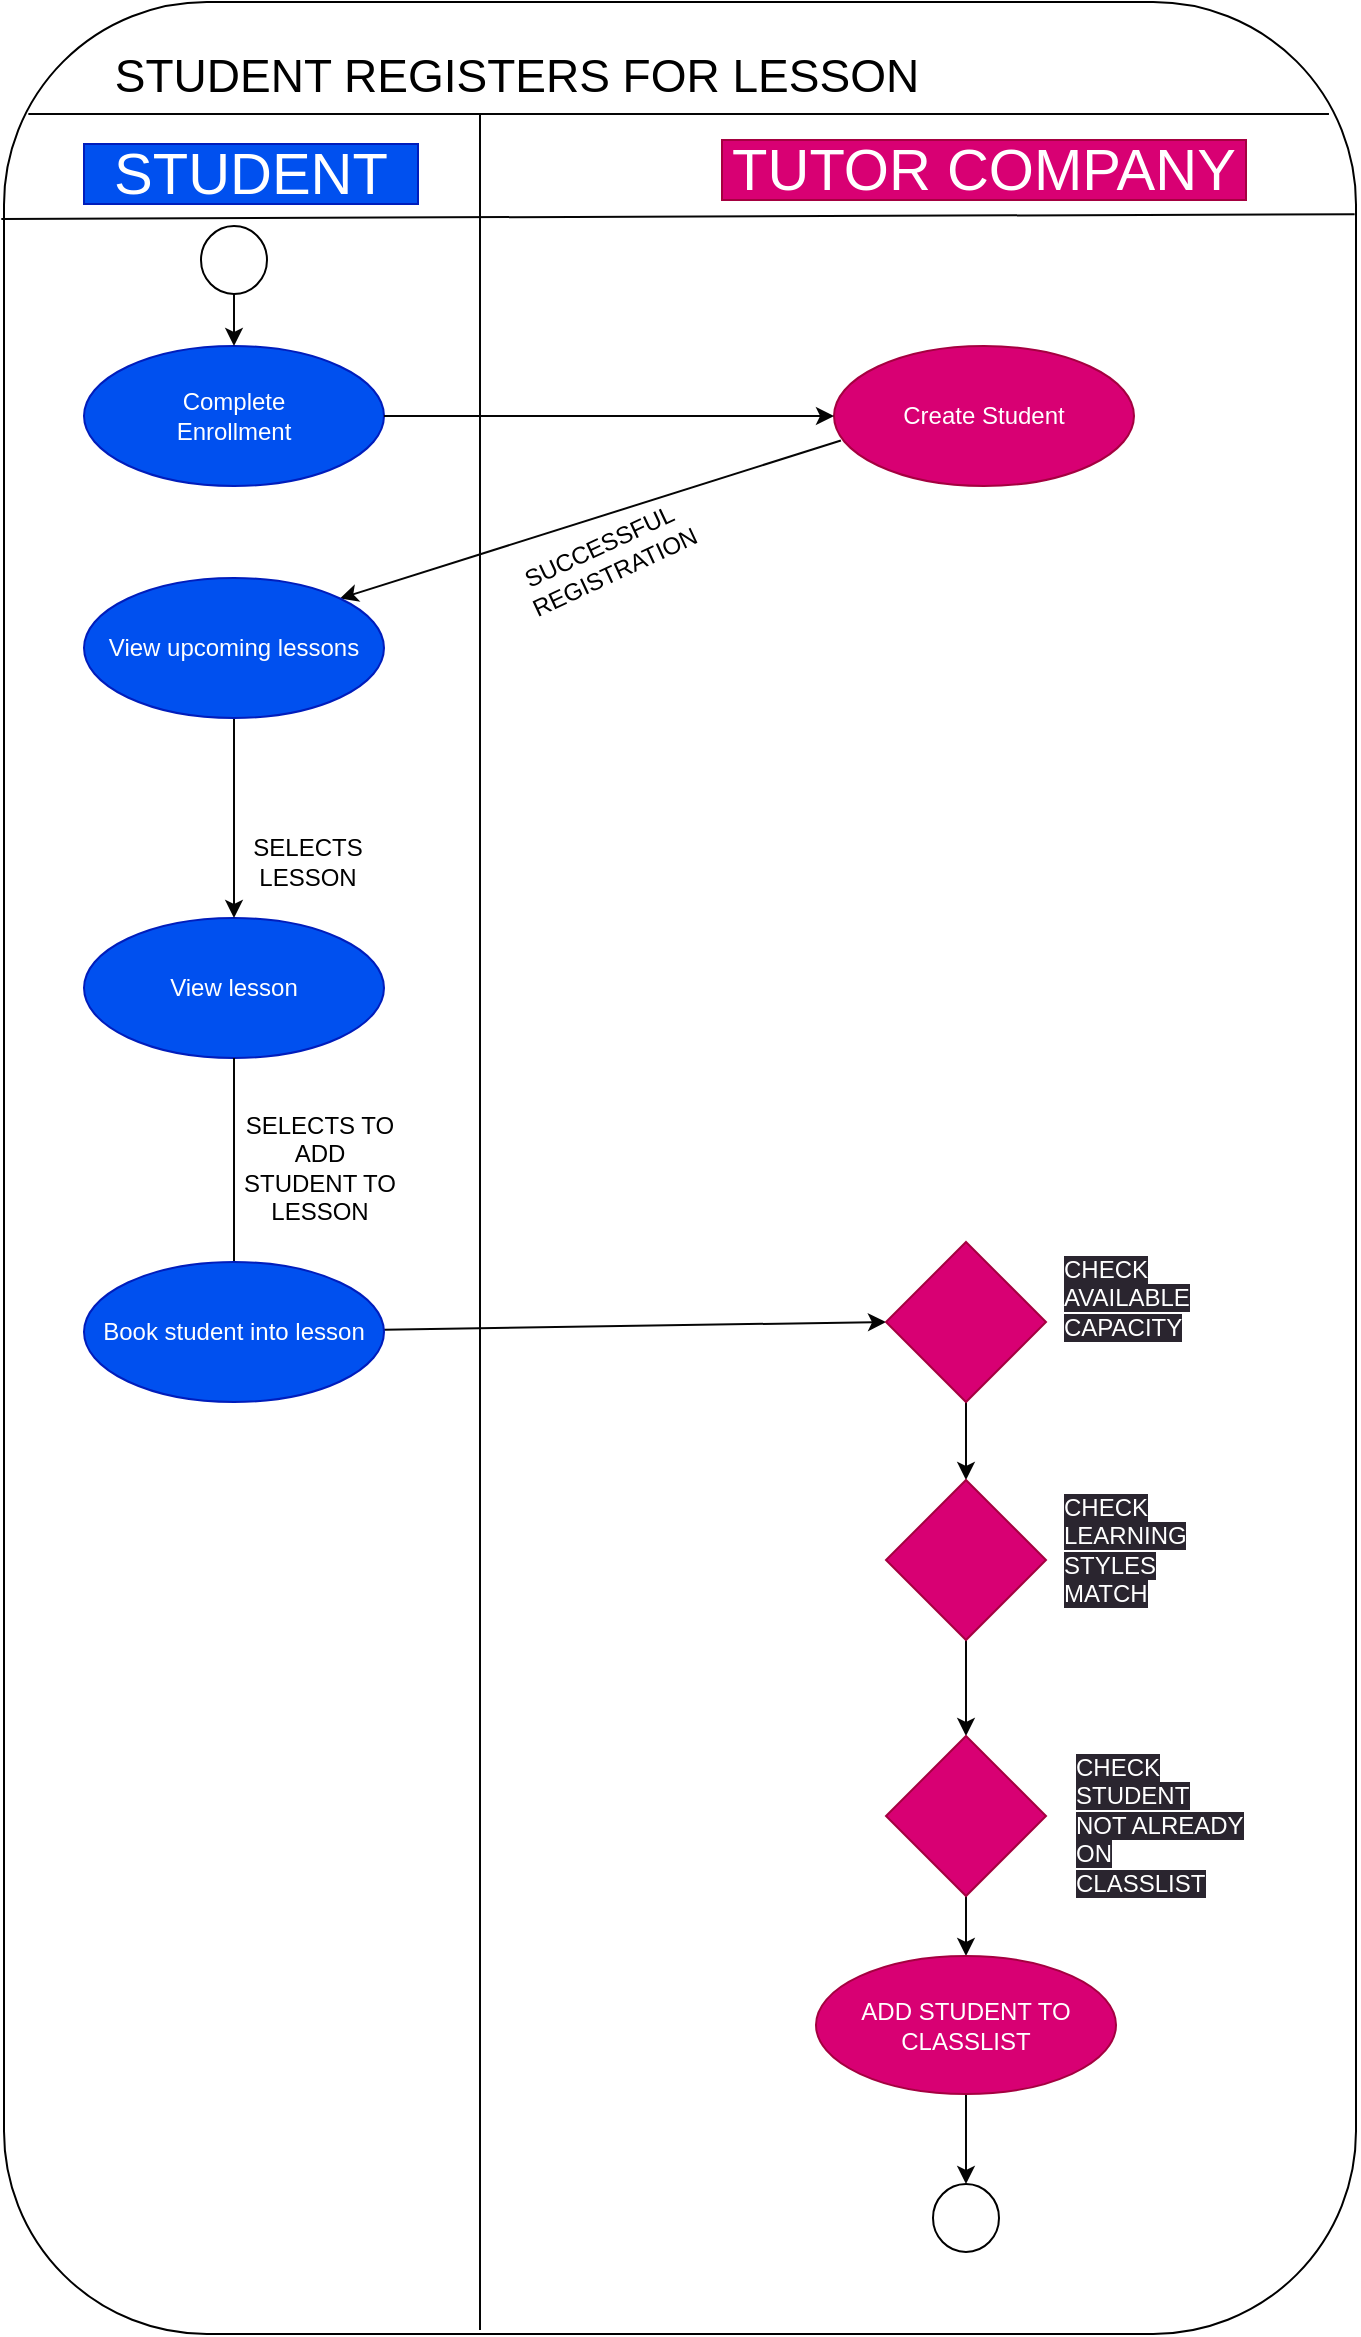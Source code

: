 <mxfile>
    <diagram id="ifJvqnLVRbsZhjdFwHzm" name="Page-1">
        <mxGraphModel dx="1597" dy="1733" grid="0" gridSize="10" guides="1" tooltips="1" connect="1" arrows="1" fold="1" page="1" pageScale="1" pageWidth="827" pageHeight="1169" background="#ffffff" math="0" shadow="0">
            <root>
                <mxCell id="0"/>
                <mxCell id="1" parent="0"/>
                <mxCell id="54" value="" style="rounded=1;whiteSpace=wrap;html=1;labelBackgroundColor=#ffffff;fontSize=20;fillColor=none;strokeColor=#000000;" vertex="1" parent="1">
                    <mxGeometry x="65" y="2" width="676" height="1166" as="geometry"/>
                </mxCell>
                <mxCell id="25" style="edgeStyle=none;html=1;entryX=1;entryY=0;entryDx=0;entryDy=0;strokeColor=#050505;fontSize=29;fontColor=#000000;exitX=0.023;exitY=0.675;exitDx=0;exitDy=0;exitPerimeter=0;" edge="1" parent="1" source="2" target="7">
                    <mxGeometry relative="1" as="geometry">
                        <mxPoint x="485" y="209" as="sourcePoint"/>
                    </mxGeometry>
                </mxCell>
                <mxCell id="2" value="Create Student" style="ellipse;whiteSpace=wrap;html=1;strokeColor=#A50040;fillColor=#d80073;fontColor=#ffffff;" vertex="1" parent="1">
                    <mxGeometry x="480" y="174" width="150" height="70" as="geometry"/>
                </mxCell>
                <mxCell id="29" style="edgeStyle=none;html=1;strokeColor=#050505;fontSize=12;fontColor=#000000;startArrow=none;" edge="1" parent="1" source="9">
                    <mxGeometry relative="1" as="geometry">
                        <mxPoint x="180.0" y="672.649" as="targetPoint"/>
                    </mxGeometry>
                </mxCell>
                <mxCell id="6" value="View lesson" style="ellipse;whiteSpace=wrap;html=1;strokeColor=#001DBC;fillColor=#0050ef;fontColor=#ffffff;" vertex="1" parent="1">
                    <mxGeometry x="105" y="460" width="150" height="70" as="geometry"/>
                </mxCell>
                <mxCell id="20" style="edgeStyle=none;html=1;entryX=0.5;entryY=0;entryDx=0;entryDy=0;strokeColor=#050505;fontSize=29;fontColor=#000000;" edge="1" parent="1" source="7" target="6">
                    <mxGeometry relative="1" as="geometry"/>
                </mxCell>
                <mxCell id="7" value="View upcoming lessons" style="ellipse;whiteSpace=wrap;html=1;strokeColor=#001DBC;fillColor=#0050ef;fontColor=#ffffff;" vertex="1" parent="1">
                    <mxGeometry x="105" y="290" width="150" height="70" as="geometry"/>
                </mxCell>
                <mxCell id="31" style="edgeStyle=none;html=1;entryX=0;entryY=0.5;entryDx=0;entryDy=0;strokeColor=#050505;fontSize=12;fontColor=#000000;" edge="1" parent="1" source="9" target="40">
                    <mxGeometry relative="1" as="geometry">
                        <mxPoint x="480.0" y="711" as="targetPoint"/>
                    </mxGeometry>
                </mxCell>
                <mxCell id="10" value="Complete&lt;br&gt;Enrollment" style="ellipse;whiteSpace=wrap;html=1;strokeColor=#001DBC;fillColor=#0050ef;fontColor=#ffffff;" vertex="1" parent="1">
                    <mxGeometry x="105" y="174" width="150" height="70" as="geometry"/>
                </mxCell>
                <mxCell id="16" value="STUDENT" style="text;html=1;align=center;verticalAlign=middle;whiteSpace=wrap;rounded=0;fontColor=#ffffff;fontSize=29;fillColor=#0050ef;strokeColor=#001DBC;" vertex="1" parent="1">
                    <mxGeometry x="105" y="73" width="167" height="30" as="geometry"/>
                </mxCell>
                <mxCell id="17" value="TUTOR COMPANY" style="text;html=1;align=center;verticalAlign=middle;whiteSpace=wrap;rounded=0;fontColor=#ffffff;fontSize=29;fillColor=#d80073;strokeColor=#A50040;" vertex="1" parent="1">
                    <mxGeometry x="424" y="71" width="262" height="30" as="geometry"/>
                </mxCell>
                <mxCell id="18" value="" style="endArrow=classic;html=1;fontSize=29;fontColor=#000000;exitX=1;exitY=0.5;exitDx=0;exitDy=0;strokeColor=#050505;entryX=0;entryY=0.5;entryDx=0;entryDy=0;" edge="1" parent="1" source="10" target="2">
                    <mxGeometry width="50" height="50" relative="1" as="geometry">
                        <mxPoint x="185" y="628" as="sourcePoint"/>
                        <mxPoint x="187" y="284" as="targetPoint"/>
                    </mxGeometry>
                </mxCell>
                <mxCell id="23" style="edgeStyle=none;html=1;entryX=0.5;entryY=0;entryDx=0;entryDy=0;strokeColor=#050505;fontSize=29;fontColor=#000000;exitX=0.5;exitY=1;exitDx=0;exitDy=0;" edge="1" parent="1" source="21" target="10">
                    <mxGeometry relative="1" as="geometry">
                        <mxPoint x="180" y="150" as="sourcePoint"/>
                    </mxGeometry>
                </mxCell>
                <mxCell id="21" value="" style="ellipse;whiteSpace=wrap;html=1;" vertex="1" parent="1">
                    <mxGeometry x="163.5" y="114" width="33" height="34" as="geometry"/>
                </mxCell>
                <mxCell id="26" value="SUCCESSFUL&amp;nbsp;&lt;br&gt;REGISTRATION" style="text;html=1;strokeColor=none;fillColor=none;align=center;verticalAlign=middle;whiteSpace=wrap;rounded=0;fontSize=12;fontColor=#000000;rotation=-25;" vertex="1" parent="1">
                    <mxGeometry x="324" y="263" width="86" height="33" as="geometry"/>
                </mxCell>
                <mxCell id="28" value="SELECTS LESSON" style="text;html=1;strokeColor=none;fillColor=none;align=center;verticalAlign=middle;whiteSpace=wrap;rounded=0;fontSize=12;fontColor=#000000;rotation=0;" vertex="1" parent="1">
                    <mxGeometry x="174" y="415" width="86" height="33" as="geometry"/>
                </mxCell>
                <mxCell id="30" value="SELECTS TO ADD STUDENT TO LESSON" style="text;html=1;strokeColor=none;fillColor=none;align=center;verticalAlign=middle;whiteSpace=wrap;rounded=0;fontSize=12;fontColor=#000000;rotation=0;" vertex="1" parent="1">
                    <mxGeometry x="180" y="568.5" width="86" height="33" as="geometry"/>
                </mxCell>
                <mxCell id="39" value="&lt;meta charset=&quot;utf-8&quot;&gt;&lt;span style=&quot;color: rgb(255, 255, 255); font-family: Helvetica; font-size: 12px; font-style: normal; font-variant-ligatures: normal; font-variant-caps: normal; font-weight: 400; letter-spacing: normal; orphans: 2; text-align: center; text-indent: 0px; text-transform: none; widows: 2; word-spacing: 0px; -webkit-text-stroke-width: 0px; background-color: rgb(42, 37, 47); text-decoration-thickness: initial; text-decoration-style: initial; text-decoration-color: initial; float: none; display: inline !important;&quot;&gt;CHECK AVAILABLE CAPACITY&lt;/span&gt;" style="text;whiteSpace=wrap;html=1;fontSize=12;fontColor=#000000;" vertex="1" parent="1">
                    <mxGeometry x="593" y="622" width="87" height="36" as="geometry"/>
                </mxCell>
                <mxCell id="47" style="edgeStyle=none;html=1;entryX=0.5;entryY=0;entryDx=0;entryDy=0;strokeColor=#050505;fontSize=12;fontColor=#000000;" edge="1" parent="1" source="40" target="45">
                    <mxGeometry relative="1" as="geometry"/>
                </mxCell>
                <mxCell id="40" value="" style="rhombus;whiteSpace=wrap;html=1;labelBackgroundColor=#ffffff;fontSize=12;fontColor=#ffffff;fillColor=#d80073;strokeColor=#A50040;" vertex="1" parent="1">
                    <mxGeometry x="506" y="622" width="80" height="80" as="geometry"/>
                </mxCell>
                <mxCell id="43" value="&lt;span style=&quot;color: rgb(255, 255, 255); font-family: Helvetica; font-size: 12px; font-style: normal; font-variant-ligatures: normal; font-variant-caps: normal; font-weight: 400; letter-spacing: normal; orphans: 2; text-align: center; text-indent: 0px; text-transform: none; widows: 2; word-spacing: 0px; -webkit-text-stroke-width: 0px; background-color: rgb(42, 37, 47); text-decoration-thickness: initial; text-decoration-style: initial; text-decoration-color: initial; float: none; display: inline !important;&quot;&gt;CHECK LEARNING STYLES MATCH&lt;/span&gt;" style="text;whiteSpace=wrap;html=1;fontSize=12;fontColor=#000000;" vertex="1" parent="1">
                    <mxGeometry x="593" y="741" width="87" height="36" as="geometry"/>
                </mxCell>
                <mxCell id="44" value="&lt;span style=&quot;color: rgb(255, 255, 255); font-family: Helvetica; font-size: 12px; font-style: normal; font-variant-ligatures: normal; font-variant-caps: normal; font-weight: 400; letter-spacing: normal; orphans: 2; text-align: center; text-indent: 0px; text-transform: none; widows: 2; word-spacing: 0px; -webkit-text-stroke-width: 0px; background-color: rgb(42, 37, 47); text-decoration-thickness: initial; text-decoration-style: initial; text-decoration-color: initial; float: none; display: inline !important;&quot;&gt;CHECK STUDENT NOT ALREADY ON CLASSLIST&lt;/span&gt;" style="text;whiteSpace=wrap;html=1;fontSize=12;fontColor=#000000;" vertex="1" parent="1">
                    <mxGeometry x="599" y="871" width="87" height="36" as="geometry"/>
                </mxCell>
                <mxCell id="48" style="edgeStyle=none;html=1;strokeColor=#050505;fontSize=12;fontColor=#000000;" edge="1" parent="1" source="45" target="46">
                    <mxGeometry relative="1" as="geometry"/>
                </mxCell>
                <mxCell id="45" value="" style="rhombus;whiteSpace=wrap;html=1;labelBackgroundColor=#ffffff;fontSize=12;fontColor=#ffffff;fillColor=#d80073;strokeColor=#A50040;" vertex="1" parent="1">
                    <mxGeometry x="506" y="741" width="80" height="80" as="geometry"/>
                </mxCell>
                <mxCell id="62" style="edgeStyle=none;html=1;strokeColor=#050505;fontSize=20;fontColor=#000000;entryX=0.5;entryY=0;entryDx=0;entryDy=0;" edge="1" parent="1" source="46" target="49">
                    <mxGeometry relative="1" as="geometry"/>
                </mxCell>
                <mxCell id="46" value="" style="rhombus;whiteSpace=wrap;html=1;labelBackgroundColor=#ffffff;fontSize=12;fontColor=#ffffff;fillColor=#d80073;strokeColor=#A50040;" vertex="1" parent="1">
                    <mxGeometry x="506" y="869" width="80" height="80" as="geometry"/>
                </mxCell>
                <mxCell id="64" style="edgeStyle=none;html=1;strokeColor=#050505;fontSize=20;fontColor=#000000;" edge="1" parent="1" source="49" target="50">
                    <mxGeometry relative="1" as="geometry"/>
                </mxCell>
                <mxCell id="49" value="ADD STUDENT TO CLASSLIST" style="ellipse;whiteSpace=wrap;html=1;strokeColor=#A50040;fillColor=#d80073;fontColor=#ffffff;" vertex="1" parent="1">
                    <mxGeometry x="471" y="979" width="150" height="69" as="geometry"/>
                </mxCell>
                <mxCell id="50" value="" style="ellipse;whiteSpace=wrap;html=1;" vertex="1" parent="1">
                    <mxGeometry x="529.5" y="1093" width="33" height="34" as="geometry"/>
                </mxCell>
                <mxCell id="53" value="STUDENT REGISTERS FOR LESSON" style="text;html=1;strokeColor=none;fillColor=none;align=center;verticalAlign=middle;whiteSpace=wrap;rounded=0;labelBackgroundColor=#ffffff;fontSize=23;fontColor=#000000;" vertex="1" parent="1">
                    <mxGeometry x="93" y="24" width="457" height="30" as="geometry"/>
                </mxCell>
                <mxCell id="57" value="" style="endArrow=none;html=1;strokeColor=#050505;fontSize=20;fontColor=#000000;entryX=0.018;entryY=0.048;entryDx=0;entryDy=0;entryPerimeter=0;exitX=0.98;exitY=0.048;exitDx=0;exitDy=0;exitPerimeter=0;" edge="1" parent="1" source="54" target="54">
                    <mxGeometry width="50" height="50" relative="1" as="geometry">
                        <mxPoint x="765" y="58" as="sourcePoint"/>
                        <mxPoint x="425" y="155" as="targetPoint"/>
                    </mxGeometry>
                </mxCell>
                <mxCell id="58" value="" style="endArrow=none;html=1;strokeColor=#050505;fontSize=20;fontColor=#000000;entryX=-0.002;entryY=0.093;entryDx=0;entryDy=0;entryPerimeter=0;exitX=0.999;exitY=0.091;exitDx=0;exitDy=0;exitPerimeter=0;" edge="1" parent="1" source="54" target="54">
                    <mxGeometry width="50" height="50" relative="1" as="geometry">
                        <mxPoint x="772.0" y="66" as="sourcePoint"/>
                        <mxPoint x="84.888" y="67.968" as="targetPoint"/>
                    </mxGeometry>
                </mxCell>
                <mxCell id="60" value="" style="edgeStyle=none;html=1;strokeColor=#050505;fontSize=12;fontColor=#000000;endArrow=none;" edge="1" parent="1" source="6" target="9">
                    <mxGeometry relative="1" as="geometry">
                        <mxPoint x="180.0" y="672.649" as="targetPoint"/>
                        <mxPoint x="180.208" y="530.0" as="sourcePoint"/>
                    </mxGeometry>
                </mxCell>
                <mxCell id="9" value="Book student into lesson" style="ellipse;whiteSpace=wrap;html=1;strokeColor=#001DBC;fillColor=#0050ef;fontColor=#ffffff;" vertex="1" parent="1">
                    <mxGeometry x="105" y="632" width="150" height="70" as="geometry"/>
                </mxCell>
                <mxCell id="65" value="" style="endArrow=none;html=1;strokeColor=#050505;fontSize=23;fontColor=#000000;" edge="1" parent="1">
                    <mxGeometry width="50" height="50" relative="1" as="geometry">
                        <mxPoint x="303" y="1166" as="sourcePoint"/>
                        <mxPoint x="303" y="58" as="targetPoint"/>
                    </mxGeometry>
                </mxCell>
            </root>
        </mxGraphModel>
    </diagram>
</mxfile>